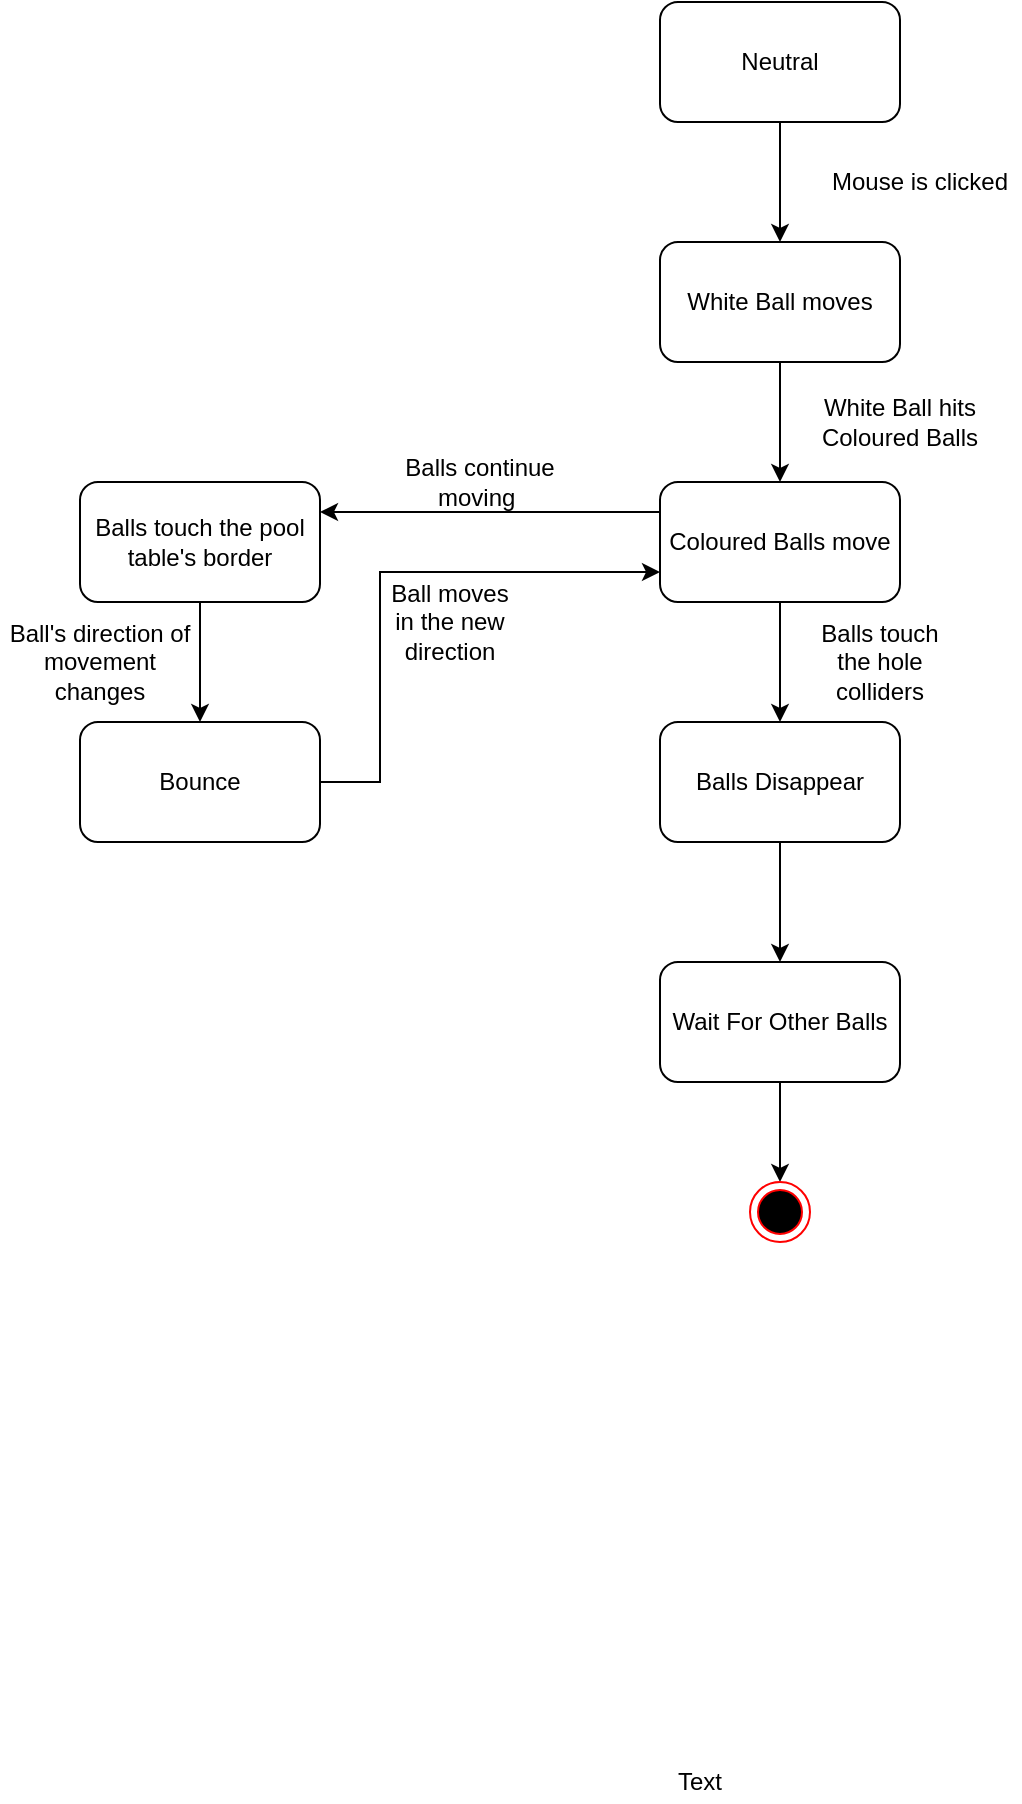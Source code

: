 <mxfile version="12.5.1" type="device"><diagram id="reCeXzPwYV0dk_6YSpUw" name="Page-1"><mxGraphModel dx="946" dy="565" grid="1" gridSize="10" guides="1" tooltips="1" connect="1" arrows="1" fold="1" page="1" pageScale="1" pageWidth="827" pageHeight="1169" math="0" shadow="0"><root><mxCell id="0"/><mxCell id="1" parent="0"/><mxCell id="rvv-b1dU6O7In1Znf-OD-20" value="" style="edgeStyle=orthogonalEdgeStyle;rounded=0;orthogonalLoop=1;jettySize=auto;html=1;" edge="1" parent="1" source="rvv-b1dU6O7In1Znf-OD-1" target="rvv-b1dU6O7In1Znf-OD-2"><mxGeometry relative="1" as="geometry"/></mxCell><mxCell id="rvv-b1dU6O7In1Znf-OD-1" value="Neutral" style="rounded=1;whiteSpace=wrap;html=1;" vertex="1" parent="1"><mxGeometry x="360" y="60" width="120" height="60" as="geometry"/></mxCell><mxCell id="rvv-b1dU6O7In1Znf-OD-21" value="" style="edgeStyle=orthogonalEdgeStyle;rounded=0;orthogonalLoop=1;jettySize=auto;html=1;" edge="1" parent="1" source="rvv-b1dU6O7In1Znf-OD-2" target="rvv-b1dU6O7In1Znf-OD-7"><mxGeometry relative="1" as="geometry"/></mxCell><mxCell id="rvv-b1dU6O7In1Znf-OD-2" value="White Ball moves" style="rounded=1;whiteSpace=wrap;html=1;" vertex="1" parent="1"><mxGeometry x="360" y="180" width="120" height="60" as="geometry"/></mxCell><mxCell id="rvv-b1dU6O7In1Znf-OD-46" value="" style="edgeStyle=orthogonalEdgeStyle;rounded=0;orthogonalLoop=1;jettySize=auto;html=1;" edge="1" parent="1" source="rvv-b1dU6O7In1Znf-OD-4" target="rvv-b1dU6O7In1Znf-OD-6"><mxGeometry relative="1" as="geometry"/></mxCell><mxCell id="rvv-b1dU6O7In1Znf-OD-4" value="Balls touch the pool table's border" style="rounded=1;whiteSpace=wrap;html=1;" vertex="1" parent="1"><mxGeometry x="70" y="300" width="120" height="60" as="geometry"/></mxCell><mxCell id="rvv-b1dU6O7In1Znf-OD-36" value="" style="edgeStyle=orthogonalEdgeStyle;rounded=0;orthogonalLoop=1;jettySize=auto;html=1;" edge="1" parent="1" source="rvv-b1dU6O7In1Znf-OD-5" target="rvv-b1dU6O7In1Znf-OD-8"><mxGeometry relative="1" as="geometry"/></mxCell><mxCell id="rvv-b1dU6O7In1Znf-OD-5" value="Balls Disappear" style="rounded=1;whiteSpace=wrap;html=1;" vertex="1" parent="1"><mxGeometry x="360" y="420" width="120" height="60" as="geometry"/></mxCell><mxCell id="rvv-b1dU6O7In1Znf-OD-47" style="edgeStyle=orthogonalEdgeStyle;rounded=0;orthogonalLoop=1;jettySize=auto;html=1;exitX=1;exitY=0.5;exitDx=0;exitDy=0;entryX=0;entryY=0.75;entryDx=0;entryDy=0;" edge="1" parent="1" source="rvv-b1dU6O7In1Znf-OD-6" target="rvv-b1dU6O7In1Znf-OD-7"><mxGeometry relative="1" as="geometry"><Array as="points"><mxPoint x="220" y="450"/><mxPoint x="220" y="345"/></Array></mxGeometry></mxCell><mxCell id="rvv-b1dU6O7In1Znf-OD-6" value="Bounce" style="rounded=1;whiteSpace=wrap;html=1;" vertex="1" parent="1"><mxGeometry x="70" y="420" width="120" height="60" as="geometry"/></mxCell><mxCell id="rvv-b1dU6O7In1Znf-OD-38" style="edgeStyle=orthogonalEdgeStyle;rounded=0;orthogonalLoop=1;jettySize=auto;html=1;exitX=0;exitY=0.25;exitDx=0;exitDy=0;entryX=1;entryY=0.25;entryDx=0;entryDy=0;" edge="1" parent="1" source="rvv-b1dU6O7In1Znf-OD-7" target="rvv-b1dU6O7In1Znf-OD-4"><mxGeometry relative="1" as="geometry"/></mxCell><mxCell id="rvv-b1dU6O7In1Znf-OD-48" value="" style="edgeStyle=orthogonalEdgeStyle;rounded=0;orthogonalLoop=1;jettySize=auto;html=1;" edge="1" parent="1" source="rvv-b1dU6O7In1Znf-OD-7" target="rvv-b1dU6O7In1Znf-OD-5"><mxGeometry relative="1" as="geometry"/></mxCell><mxCell id="rvv-b1dU6O7In1Znf-OD-7" value="Coloured Balls move" style="rounded=1;whiteSpace=wrap;html=1;" vertex="1" parent="1"><mxGeometry x="360" y="300" width="120" height="60" as="geometry"/></mxCell><mxCell id="rvv-b1dU6O7In1Znf-OD-23" value="" style="edgeStyle=orthogonalEdgeStyle;rounded=0;orthogonalLoop=1;jettySize=auto;html=1;" edge="1" parent="1" source="rvv-b1dU6O7In1Znf-OD-8" target="rvv-b1dU6O7In1Znf-OD-22"><mxGeometry relative="1" as="geometry"/></mxCell><mxCell id="rvv-b1dU6O7In1Znf-OD-8" value="Wait For Other Balls" style="rounded=1;whiteSpace=wrap;html=1;" vertex="1" parent="1"><mxGeometry x="360" y="540" width="120" height="60" as="geometry"/></mxCell><mxCell id="rvv-b1dU6O7In1Znf-OD-22" value="" style="ellipse;html=1;shape=endState;fillColor=#000000;strokeColor=#ff0000;" vertex="1" parent="1"><mxGeometry x="405" y="650" width="30" height="30" as="geometry"/></mxCell><mxCell id="rvv-b1dU6O7In1Znf-OD-24" value="Mouse is clicked" style="text;html=1;strokeColor=none;fillColor=none;align=center;verticalAlign=middle;whiteSpace=wrap;rounded=0;" vertex="1" parent="1"><mxGeometry x="440" y="140" width="100" height="20" as="geometry"/></mxCell><mxCell id="rvv-b1dU6O7In1Znf-OD-26" value="Text" style="text;html=1;strokeColor=none;fillColor=none;align=center;verticalAlign=middle;whiteSpace=wrap;rounded=0;" vertex="1" parent="1"><mxGeometry x="360" y="940" width="40" height="20" as="geometry"/></mxCell><mxCell id="rvv-b1dU6O7In1Znf-OD-27" value="White Ball hits Coloured Balls" style="text;html=1;strokeColor=none;fillColor=none;align=center;verticalAlign=middle;whiteSpace=wrap;rounded=0;" vertex="1" parent="1"><mxGeometry x="435" y="260" width="90" height="20" as="geometry"/></mxCell><mxCell id="rvv-b1dU6O7In1Znf-OD-32" value="Balls continue moving&amp;nbsp;" style="text;html=1;strokeColor=none;fillColor=none;align=center;verticalAlign=middle;whiteSpace=wrap;rounded=0;" vertex="1" parent="1"><mxGeometry x="230" y="290" width="80" height="20" as="geometry"/></mxCell><mxCell id="rvv-b1dU6O7In1Znf-OD-35" value="Balls touch the hole colliders" style="text;html=1;strokeColor=none;fillColor=none;align=center;verticalAlign=middle;whiteSpace=wrap;rounded=0;" vertex="1" parent="1"><mxGeometry x="430" y="380" width="80" height="20" as="geometry"/></mxCell><mxCell id="rvv-b1dU6O7In1Znf-OD-40" value="Ball's direction of movement changes" style="text;html=1;strokeColor=none;fillColor=none;align=center;verticalAlign=middle;whiteSpace=wrap;rounded=0;" vertex="1" parent="1"><mxGeometry x="30" y="380" width="100" height="20" as="geometry"/></mxCell><mxCell id="rvv-b1dU6O7In1Znf-OD-41" style="edgeStyle=orthogonalEdgeStyle;rounded=0;orthogonalLoop=1;jettySize=auto;html=1;exitX=0.5;exitY=1;exitDx=0;exitDy=0;" edge="1" parent="1" source="rvv-b1dU6O7In1Znf-OD-40" target="rvv-b1dU6O7In1Znf-OD-40"><mxGeometry relative="1" as="geometry"/></mxCell><mxCell id="rvv-b1dU6O7In1Znf-OD-49" value="Ball moves in the new direction" style="text;html=1;strokeColor=none;fillColor=none;align=center;verticalAlign=middle;whiteSpace=wrap;rounded=0;" vertex="1" parent="1"><mxGeometry x="220" y="360" width="70" height="20" as="geometry"/></mxCell></root></mxGraphModel></diagram></mxfile>
